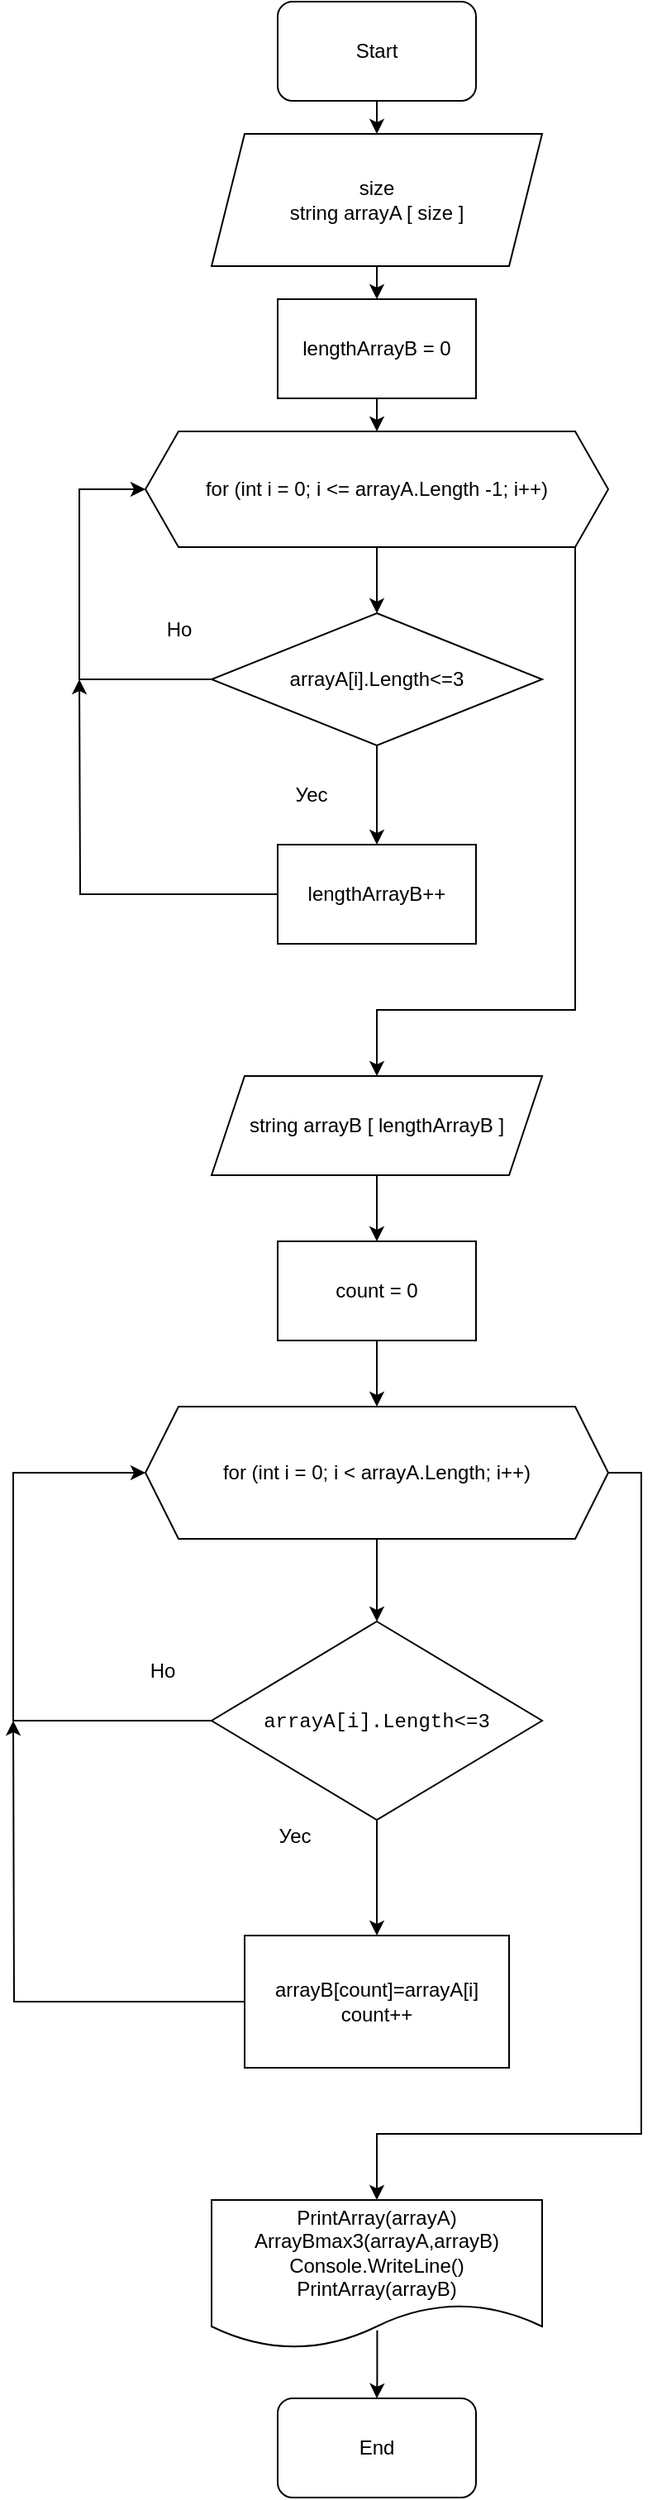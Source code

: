 <mxfile version="20.8.16" type="device"><diagram name="Страница 1" id="huNIwlJQNNEogvf1DJ-V"><mxGraphModel dx="1658" dy="828" grid="1" gridSize="10" guides="1" tooltips="1" connect="1" arrows="1" fold="1" page="1" pageScale="1" pageWidth="827" pageHeight="1169" math="0" shadow="0"><root><mxCell id="0"/><mxCell id="1" parent="0"/><mxCell id="hfGUMYbNO1zaYT79qhft-3" style="edgeStyle=orthogonalEdgeStyle;rounded=0;orthogonalLoop=1;jettySize=auto;html=1;exitX=0.5;exitY=1;exitDx=0;exitDy=0;entryX=0.5;entryY=0;entryDx=0;entryDy=0;" parent="1" source="hfGUMYbNO1zaYT79qhft-1" target="hfGUMYbNO1zaYT79qhft-2" edge="1"><mxGeometry relative="1" as="geometry"/></mxCell><mxCell id="hfGUMYbNO1zaYT79qhft-1" value="Start" style="rounded=1;whiteSpace=wrap;html=1;" parent="1" vertex="1"><mxGeometry x="360" y="30" width="120" height="60" as="geometry"/></mxCell><mxCell id="hfGUMYbNO1zaYT79qhft-5" style="edgeStyle=orthogonalEdgeStyle;rounded=0;orthogonalLoop=1;jettySize=auto;html=1;exitX=0.5;exitY=1;exitDx=0;exitDy=0;entryX=0.5;entryY=0;entryDx=0;entryDy=0;" parent="1" source="hfGUMYbNO1zaYT79qhft-2" target="hfGUMYbNO1zaYT79qhft-4" edge="1"><mxGeometry relative="1" as="geometry"/></mxCell><mxCell id="hfGUMYbNO1zaYT79qhft-2" value="size&lt;br&gt;string arrayA [ size ]" style="shape=parallelogram;perimeter=parallelogramPerimeter;whiteSpace=wrap;html=1;fixedSize=1;" parent="1" vertex="1"><mxGeometry x="320" y="110" width="200" height="80" as="geometry"/></mxCell><mxCell id="hfGUMYbNO1zaYT79qhft-10" style="edgeStyle=orthogonalEdgeStyle;rounded=0;orthogonalLoop=1;jettySize=auto;html=1;exitX=0.5;exitY=1;exitDx=0;exitDy=0;entryX=0.5;entryY=0;entryDx=0;entryDy=0;" parent="1" source="hfGUMYbNO1zaYT79qhft-4" target="hfGUMYbNO1zaYT79qhft-8" edge="1"><mxGeometry relative="1" as="geometry"/></mxCell><mxCell id="hfGUMYbNO1zaYT79qhft-4" value="&lt;div style=&quot;text-align: start;&quot;&gt;&lt;span style=&quot;background-color: initial;&quot;&gt;lengthArrayB = 0&lt;/span&gt;&lt;/div&gt;" style="rounded=0;whiteSpace=wrap;html=1;" parent="1" vertex="1"><mxGeometry x="360" y="210" width="120" height="60" as="geometry"/></mxCell><mxCell id="hfGUMYbNO1zaYT79qhft-12" style="edgeStyle=orthogonalEdgeStyle;rounded=0;orthogonalLoop=1;jettySize=auto;html=1;exitX=0.5;exitY=1;exitDx=0;exitDy=0;entryX=0.5;entryY=0;entryDx=0;entryDy=0;" parent="1" source="hfGUMYbNO1zaYT79qhft-8" target="hfGUMYbNO1zaYT79qhft-11" edge="1"><mxGeometry relative="1" as="geometry"/></mxCell><mxCell id="hfGUMYbNO1zaYT79qhft-25" style="edgeStyle=orthogonalEdgeStyle;rounded=0;orthogonalLoop=1;jettySize=auto;html=1;exitX=1;exitY=0.5;exitDx=0;exitDy=0;entryX=0.5;entryY=0;entryDx=0;entryDy=0;" parent="1" source="hfGUMYbNO1zaYT79qhft-8" target="hfGUMYbNO1zaYT79qhft-24" edge="1"><mxGeometry relative="1" as="geometry"><Array as="points"><mxPoint x="540" y="325"/><mxPoint x="540" y="640"/><mxPoint x="420" y="640"/></Array></mxGeometry></mxCell><mxCell id="hfGUMYbNO1zaYT79qhft-8" value="for (int i = 0; i &amp;lt;= arrayA.Length -1; i++)" style="shape=hexagon;perimeter=hexagonPerimeter2;whiteSpace=wrap;html=1;fixedSize=1;" parent="1" vertex="1"><mxGeometry x="280" y="290" width="280" height="70" as="geometry"/></mxCell><mxCell id="hfGUMYbNO1zaYT79qhft-15" style="edgeStyle=orthogonalEdgeStyle;rounded=0;orthogonalLoop=1;jettySize=auto;html=1;exitX=0.5;exitY=1;exitDx=0;exitDy=0;" parent="1" source="hfGUMYbNO1zaYT79qhft-11" target="hfGUMYbNO1zaYT79qhft-14" edge="1"><mxGeometry relative="1" as="geometry"/></mxCell><mxCell id="hfGUMYbNO1zaYT79qhft-16" style="edgeStyle=orthogonalEdgeStyle;rounded=0;orthogonalLoop=1;jettySize=auto;html=1;exitX=0;exitY=0.5;exitDx=0;exitDy=0;entryX=0;entryY=0.5;entryDx=0;entryDy=0;" parent="1" source="hfGUMYbNO1zaYT79qhft-11" target="hfGUMYbNO1zaYT79qhft-8" edge="1"><mxGeometry relative="1" as="geometry"><Array as="points"><mxPoint x="240" y="440"/><mxPoint x="240" y="325"/></Array></mxGeometry></mxCell><mxCell id="hfGUMYbNO1zaYT79qhft-11" value="arrayA[i].Length&amp;lt;=3" style="rhombus;whiteSpace=wrap;html=1;" parent="1" vertex="1"><mxGeometry x="320" y="400" width="200" height="80" as="geometry"/></mxCell><mxCell id="hfGUMYbNO1zaYT79qhft-13" value="Уес" style="text;html=1;align=center;verticalAlign=middle;resizable=0;points=[];autosize=1;strokeColor=none;fillColor=none;" parent="1" vertex="1"><mxGeometry x="360" y="495" width="40" height="30" as="geometry"/></mxCell><mxCell id="hfGUMYbNO1zaYT79qhft-18" style="edgeStyle=orthogonalEdgeStyle;rounded=0;orthogonalLoop=1;jettySize=auto;html=1;exitX=0;exitY=0.5;exitDx=0;exitDy=0;" parent="1" source="hfGUMYbNO1zaYT79qhft-14" edge="1"><mxGeometry relative="1" as="geometry"><mxPoint x="240" y="440" as="targetPoint"/></mxGeometry></mxCell><mxCell id="hfGUMYbNO1zaYT79qhft-14" value="lengthArrayB++" style="rounded=0;whiteSpace=wrap;html=1;" parent="1" vertex="1"><mxGeometry x="360" y="540" width="120" height="60" as="geometry"/></mxCell><mxCell id="hfGUMYbNO1zaYT79qhft-17" value="Но" style="text;html=1;align=center;verticalAlign=middle;resizable=0;points=[];autosize=1;strokeColor=none;fillColor=none;" parent="1" vertex="1"><mxGeometry x="280" y="395" width="40" height="30" as="geometry"/></mxCell><mxCell id="hfGUMYbNO1zaYT79qhft-28" style="edgeStyle=orthogonalEdgeStyle;rounded=0;orthogonalLoop=1;jettySize=auto;html=1;exitX=0.5;exitY=1;exitDx=0;exitDy=0;entryX=0.5;entryY=0;entryDx=0;entryDy=0;" parent="1" source="hfGUMYbNO1zaYT79qhft-19" target="hfGUMYbNO1zaYT79qhft-23" edge="1"><mxGeometry relative="1" as="geometry"/></mxCell><mxCell id="hfGUMYbNO1zaYT79qhft-19" value="count = 0" style="rounded=0;whiteSpace=wrap;html=1;" parent="1" vertex="1"><mxGeometry x="360" y="780" width="120" height="60" as="geometry"/></mxCell><mxCell id="hfGUMYbNO1zaYT79qhft-32" style="edgeStyle=orthogonalEdgeStyle;rounded=0;orthogonalLoop=1;jettySize=auto;html=1;exitX=0.5;exitY=1;exitDx=0;exitDy=0;entryX=0.5;entryY=0;entryDx=0;entryDy=0;" parent="1" source="hfGUMYbNO1zaYT79qhft-21" target="hfGUMYbNO1zaYT79qhft-31" edge="1"><mxGeometry relative="1" as="geometry"/></mxCell><mxCell id="hfGUMYbNO1zaYT79qhft-33" style="edgeStyle=orthogonalEdgeStyle;rounded=0;orthogonalLoop=1;jettySize=auto;html=1;exitX=0;exitY=0.5;exitDx=0;exitDy=0;entryX=0;entryY=0.5;entryDx=0;entryDy=0;" parent="1" source="hfGUMYbNO1zaYT79qhft-21" target="hfGUMYbNO1zaYT79qhft-23" edge="1"><mxGeometry relative="1" as="geometry"><Array as="points"><mxPoint x="200" y="1070"/><mxPoint x="200" y="920"/></Array></mxGeometry></mxCell><mxCell id="hfGUMYbNO1zaYT79qhft-21" value="&lt;div style=&quot;text-align: start;&quot;&gt;&lt;font face=&quot;ui-monospace, SFMono-Regular, SF Mono, Menlo, Consolas, Liberation Mono, monospace&quot;&gt;arrayA[i].Length&amp;lt;=3&lt;/font&gt;&lt;/div&gt;" style="rhombus;whiteSpace=wrap;html=1;" parent="1" vertex="1"><mxGeometry x="320" y="1010" width="200" height="120" as="geometry"/></mxCell><mxCell id="hfGUMYbNO1zaYT79qhft-29" style="edgeStyle=orthogonalEdgeStyle;rounded=0;orthogonalLoop=1;jettySize=auto;html=1;exitX=0.5;exitY=1;exitDx=0;exitDy=0;entryX=0.5;entryY=0;entryDx=0;entryDy=0;" parent="1" source="hfGUMYbNO1zaYT79qhft-23" target="hfGUMYbNO1zaYT79qhft-21" edge="1"><mxGeometry relative="1" as="geometry"/></mxCell><mxCell id="hfGUMYbNO1zaYT79qhft-41" style="edgeStyle=orthogonalEdgeStyle;rounded=0;orthogonalLoop=1;jettySize=auto;html=1;exitX=1;exitY=0.5;exitDx=0;exitDy=0;entryX=0.5;entryY=0;entryDx=0;entryDy=0;" parent="1" source="hfGUMYbNO1zaYT79qhft-23" target="hfGUMYbNO1zaYT79qhft-36" edge="1"><mxGeometry relative="1" as="geometry"><Array as="points"><mxPoint x="580" y="920"/><mxPoint x="580" y="1320"/><mxPoint x="420" y="1320"/></Array></mxGeometry></mxCell><mxCell id="hfGUMYbNO1zaYT79qhft-23" value="&lt;div style=&quot;text-align: center;&quot;&gt;for (int i = 0; i &amp;lt; arrayA.Length; i++)&lt;/div&gt;" style="shape=hexagon;perimeter=hexagonPerimeter2;whiteSpace=wrap;html=1;fixedSize=1;" parent="1" vertex="1"><mxGeometry x="280" y="880" width="280" height="80" as="geometry"/></mxCell><mxCell id="hfGUMYbNO1zaYT79qhft-27" style="edgeStyle=orthogonalEdgeStyle;rounded=0;orthogonalLoop=1;jettySize=auto;html=1;exitX=0.5;exitY=1;exitDx=0;exitDy=0;" parent="1" source="hfGUMYbNO1zaYT79qhft-24" target="hfGUMYbNO1zaYT79qhft-19" edge="1"><mxGeometry relative="1" as="geometry"/></mxCell><mxCell id="hfGUMYbNO1zaYT79qhft-24" value="string arrayB [ lengthArrayB ]" style="shape=parallelogram;perimeter=parallelogramPerimeter;whiteSpace=wrap;html=1;fixedSize=1;" parent="1" vertex="1"><mxGeometry x="320" y="680" width="200" height="60" as="geometry"/></mxCell><mxCell id="hfGUMYbNO1zaYT79qhft-30" value="Уес" style="text;html=1;align=center;verticalAlign=middle;resizable=0;points=[];autosize=1;strokeColor=none;fillColor=none;" parent="1" vertex="1"><mxGeometry x="350" y="1125" width="40" height="30" as="geometry"/></mxCell><mxCell id="hfGUMYbNO1zaYT79qhft-34" style="edgeStyle=orthogonalEdgeStyle;rounded=0;orthogonalLoop=1;jettySize=auto;html=1;exitX=0;exitY=0.5;exitDx=0;exitDy=0;" parent="1" source="hfGUMYbNO1zaYT79qhft-31" edge="1"><mxGeometry relative="1" as="geometry"><mxPoint x="200.0" y="1070" as="targetPoint"/></mxGeometry></mxCell><mxCell id="hfGUMYbNO1zaYT79qhft-31" value="&lt;div style=&quot;text-align: center;&quot;&gt;arrayB[count]=arrayA[i]&lt;/div&gt;&lt;div style=&quot;text-align: center;&quot;&gt;count++&lt;/div&gt;" style="rounded=0;whiteSpace=wrap;html=1;" parent="1" vertex="1"><mxGeometry x="340" y="1200" width="160" height="80" as="geometry"/></mxCell><mxCell id="hfGUMYbNO1zaYT79qhft-35" value="Но" style="text;html=1;align=center;verticalAlign=middle;resizable=0;points=[];autosize=1;strokeColor=none;fillColor=none;" parent="1" vertex="1"><mxGeometry x="270" y="1025" width="40" height="30" as="geometry"/></mxCell><mxCell id="hfGUMYbNO1zaYT79qhft-40" style="edgeStyle=orthogonalEdgeStyle;rounded=0;orthogonalLoop=1;jettySize=auto;html=1;exitX=0.501;exitY=0.877;exitDx=0;exitDy=0;entryX=0.5;entryY=0;entryDx=0;entryDy=0;exitPerimeter=0;" parent="1" source="hfGUMYbNO1zaYT79qhft-36" target="hfGUMYbNO1zaYT79qhft-39" edge="1"><mxGeometry relative="1" as="geometry"/></mxCell><mxCell id="hfGUMYbNO1zaYT79qhft-36" value="&lt;div style=&quot;text-align: center;&quot;&gt;PrintArray(arrayA)&lt;/div&gt;&lt;div style=&quot;text-align: center;&quot;&gt;ArrayBmax3(arrayA,arrayB)&lt;/div&gt;&lt;div style=&quot;text-align: center;&quot;&gt;Console.WriteLine()&lt;/div&gt;&lt;div style=&quot;text-align: center;&quot;&gt;PrintArray(arrayB)&lt;/div&gt;" style="shape=document;whiteSpace=wrap;html=1;boundedLbl=1;" parent="1" vertex="1"><mxGeometry x="320" y="1360" width="200" height="90" as="geometry"/></mxCell><mxCell id="hfGUMYbNO1zaYT79qhft-39" value="End" style="rounded=1;whiteSpace=wrap;html=1;" parent="1" vertex="1"><mxGeometry x="360" y="1480" width="120" height="60" as="geometry"/></mxCell></root></mxGraphModel></diagram></mxfile>